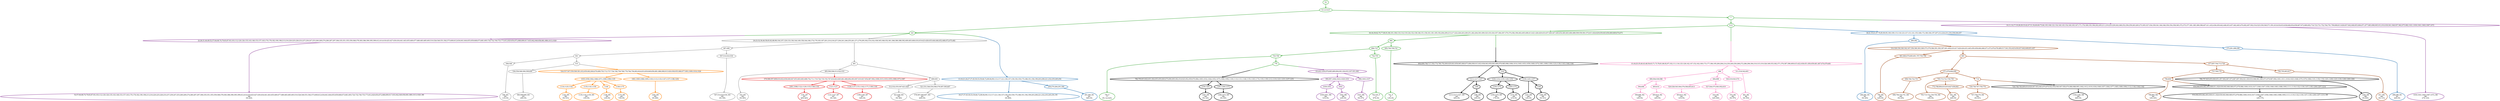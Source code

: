 digraph T {
	{
		rank=same
		125 [penwidth=3,colorscheme=set19,color=3,label="756_P\nP\n0% 1e+02%"]
		122 [penwidth=3,colorscheme=set19,color=3,label="742;755_P\nP\n87% 0%"]
		120 [penwidth=3,colorscheme=set19,color=3,label="741_P\nP\n13% 0%"]
		119 [penwidth=3,colorscheme=set19,color=2,label="24;27;37;45;50;53;59;66;72;89;94;99;113;117;121;130;137;139;150;159;175;188;191;194;199;203;208;221;232;235;245;254_M1\nM1\n0% 80%"]
		117 [penwidth=3,colorscheme=set19,color=2,label="291;300_M1\nM1\n56% 0%"]
		115 [penwidth=3,colorscheme=set19,color=2,label="266;282_M1\nM1\n0% 20%"]
		113 [penwidth=3,colorscheme=set19,color=2,label="288;298_M1\nM1\n44% 0%"]
		109 [penwidth=3,colorscheme=set19,color=8,label="594;606_M2\nM2\n14% 0%"]
		107 [penwidth=3,colorscheme=set19,color=8,label="605;614_M2\nM2\n24% 0%"]
		104 [penwidth=3,colorscheme=set19,color=8,label="603;613_M2\nM2\n31% 0%"]
		102 [penwidth=3,colorscheme=set19,color=8,label="619_M2\nM2\n32% 29%"]
		100 [penwidth=3,colorscheme=set19,color=8,label="574_M2\nM2\n0% 37%"]
		98 [penwidth=3,colorscheme=set19,color=8,label="601_M2\nM2\n0% 33%"]
		94 [penwidth=3,colorscheme=set19,color=9,label="548_M3\nM3\n11% 0%"]
		91 [penwidth=3,colorscheme=set19,color=9,label="580;599;609_M3\nM3\n29% 0%"]
		89 [penwidth=3,colorscheme=set19,color=9,label="507;514;523;534_M3\nM3\n0% 19%"]
		86 [penwidth=3,colorscheme=set19,color=9,label="533_M3\nM3\n0% 45%"]
		83 [penwidth=3,colorscheme=set19,color=9,label="621;628_M3\nM3\n0% 36%"]
		81 [penwidth=3,colorscheme=set19,color=9,label="578;587;595;607_M3\nM3\n60% 0%"]
		79 [penwidth=3,colorscheme=set19,color=7,label="790_M4\nM4\n22% 0%"]
		75 [penwidth=3,colorscheme=set19,color=7,label="698;706;722;751_M4\nM4\n0% 23%"]
		73 [penwidth=3,colorscheme=set19,color=7,label="705;715;721;730;750_M4\nM4\n19% 0%"]
		71 [penwidth=3,colorscheme=set19,color=7,label="841_M4\nM4\n44% 0%"]
		68 [penwidth=3,colorscheme=set19,color=7,label="747;759;770_M4\nM4\n0% 41%"]
		64 [penwidth=3,colorscheme=set19,color=7,label="796;804_M4\nM4\n14% 25%"]
		62 [penwidth=3,colorscheme=set19,color=7,label="817_M4\nM4\n0% 11%"]
		59 [penwidth=3,colorscheme=set19,color=5,label="1142_M5\nM5\n0% 51%"]
		57 [penwidth=3,colorscheme=set19,color=5,label="1135;1141;1150_M5\nM5\n15% 0%"]
		55 [penwidth=3,colorscheme=set19,color=5,label="1140_M5\nM5\n12% 0%"]
		53 [penwidth=3,colorscheme=set19,color=5,label="1175_M5\nM5\n73% 0%"]
		51 [penwidth=3,colorscheme=set19,color=5,label="1202_M5\nM5\n0% 49%"]
		50 [penwidth=3,colorscheme=set19,color=4,label="52;57;64;68;74;79;83;87;93;103;112;120;126;135;143;148;153;157;163;170;178;182;190;198;213;216;220;225;228;233;237;239;247;253;260;269;274;280;287;297;306;335;351;355;359;368;378;383;386;390;395;399;412;414;418;425;427;430;434;441;443;455;469;477;480;483;485;493;510;526;540;551;562;573;600;612;634;641;644;655;659;668;673;681;693;724;732;740;753;773;812;820;854;872;888;899;917;935;942;949;958;981;989;1013;1020_M6\nM6\n0% 62%"]
		47 [penwidth=3,colorscheme=set19,color=4,label="1039;1051_M6\nM6\n51% 0%"]
		45 [penwidth=3,colorscheme=set19,color=4,label="1043_M6\nM6\n22% 0%"]
		43 [penwidth=3,colorscheme=set19,color=4,label="1037_M6\nM6\n0% 27%"]
		42 [penwidth=3,colorscheme=set19,color=4,label="1030;1041;1063;1067;1072_M6\nM6\n27% 12%"]
		40 [penwidth=3,colorscheme=set19,color=1,label="1191_M7\nM7\n46% 82%"]
		38 [penwidth=3,colorscheme=set19,color=1,label="1121;1127_M7\nM7\n0% 18%"]
		36 [penwidth=3,colorscheme=set19,color=1,label="1189;1195_M7\nM7\n54% 0%"]
		35 [penwidth=3,colorscheme=set19,color=10,label="1164;1182_M8\nM8\n86% 0%"]
		34 [penwidth=3,colorscheme=set19,color=10,label="1264_M8\nM8\n0% 83%"]
		33 [penwidth=3,colorscheme=set19,color=10,label="834;846;850;882;893;909;911;928;939;945;960;969;972;978;986;1000;1010;1017;1040;1047;1056;1060;1083;1088;1093;1111;1119;1132;1139;1167;1185;1200;1207;1214_M8\nM8\n14% 17%"]
		31 [penwidth=3,colorscheme=set19,color=10,label="1267_M9\nM9\n0% 14%"]
		29 [penwidth=3,colorscheme=set19,color=10,label="1266;1273_M9\nM9\n0% 35%"]
		27 [penwidth=3,colorscheme=set19,color=10,label="1213;1217;1227_M9\nM9\n30% 0%"]
		25 [penwidth=3,colorscheme=set19,color=10,label="1280_M9\nM9\n20% 0%"]
		21 [penwidth=3,colorscheme=set19,color=10,label="1258;1270_M9\nM9\n17% 0%"]
		19 [penwidth=3,colorscheme=set19,color=10,label="1274_M9\nM9\n21% 0%"]
		17 [penwidth=3,colorscheme=set19,color=10,label="1257_M9\nM9\n12% 0%"]
		15 [penwidth=3,colorscheme=set19,color=10,label="1268_M9\nM9\n0% 51%"]
	}
	134 [penwidth=3,colorscheme=set19,color=3,label="GL"]
	133 [penwidth=3,colorscheme=set19,color=3,label="0;1;2;3;4;5"]
	132 [penwidth=3,colorscheme=set19,color=3,label="6;8"]
	131 [penwidth=3,colorscheme=set19,color=3,label="7"]
	130 [penwidth=3,colorscheme=set19,color=3,label="9;12"]
	129 [penwidth=3,colorscheme=set19,color=3,label="30;34;39;62;70;77;80;91;96;101;106;110;114;119;124;132;138;146;151;156;161;181;185;192;204;209;215;217;222;226;243;249;251;262;264;303;309;325;333;343;357;364;367;370;374;382;394;402;405;408;413;421;426;429;433;437;440;447;449;454;460;463;484;488;509;550;561;572;611;624;629;639;645;656;660;669;674;675"]
	128 [penwidth=3,colorscheme=set19,color=3,label="682"]
	127 [penwidth=3,colorscheme=set19,color=3,label="686;710"]
	126 [penwidth=3,colorscheme=set19,color=3,label="725;756"]
	124 [penwidth=3,colorscheme=set19,color=3,label="776"]
	123 [penwidth=3,colorscheme=set19,color=3,label="742;755"]
	121 [penwidth=3,colorscheme=set19,color=3,label="695;700;709;741"]
	118 [penwidth=3,colorscheme=set19,color=2,label="258;270;284;291;300"]
	116 [penwidth=3,colorscheme=set19,color=2,label="266;282"]
	114 [penwidth=3,colorscheme=set19,color=2,label="275;281;288;298"]
	112 [penwidth=3,colorscheme=set19,color=8,label="486"]
	111 [penwidth=3,colorscheme=set19,color=8,label="490;504;530;586"]
	110 [penwidth=3,colorscheme=set19,color=8,label="594;606"]
	108 [penwidth=3,colorscheme=set19,color=8,label="605;614"]
	106 [penwidth=3,colorscheme=set19,color=8,label="494;498"]
	105 [penwidth=3,colorscheme=set19,color=8,label="520;528;545;564;576;584;603;613"]
	103 [penwidth=3,colorscheme=set19,color=8,label="527;544;575;583;592;619"]
	101 [penwidth=3,colorscheme=set19,color=8,label="503;519;543;574"]
	99 [penwidth=3,colorscheme=set19,color=8,label="511;518;542;601"]
	97 [penwidth=3,colorscheme=set19,color=9,label="487;496"]
	96 [penwidth=3,colorscheme=set19,color=9,label="501"]
	95 [penwidth=3,colorscheme=set19,color=9,label="508;548"]
	93 [penwidth=3,colorscheme=set19,color=9,label="515"]
	92 [penwidth=3,colorscheme=set19,color=9,label="536;558;568;580;599;609"]
	90 [penwidth=3,colorscheme=set19,color=9,label="507;514;523;534"]
	88 [penwidth=3,colorscheme=set19,color=9,label="491"]
	87 [penwidth=3,colorscheme=set19,color=9,label="495;500;506;513;522;533"]
	85 [penwidth=3,colorscheme=set19,color=9,label="499;505"]
	84 [penwidth=3,colorscheme=set19,color=9,label="512;532;555;567;621;628"]
	82 [penwidth=3,colorscheme=set19,color=9,label="521;531;546;554;566;578;587;595;607"]
	80 [penwidth=3,colorscheme=set19,color=7,label="661;666;679;685;691;707;763;790"]
	78 [penwidth=3,colorscheme=set19,color=7,label="665"]
	77 [penwidth=3,colorscheme=set19,color=7,label="671;678;684;690"]
	76 [penwidth=3,colorscheme=set19,color=7,label="698;706;722;751"]
	74 [penwidth=3,colorscheme=set19,color=7,label="705;715;721;730;750"]
	72 [penwidth=3,colorscheme=set19,color=7,label="772;788;806;810;819;827;836;841"]
	70 [penwidth=3,colorscheme=set19,color=7,label="714"]
	69 [penwidth=3,colorscheme=set19,color=7,label="729;738;747;759;770"]
	67 [penwidth=3,colorscheme=set19,color=7,label="677;697;704;713;728"]
	66 [penwidth=3,colorscheme=set19,color=7,label="737;769;779"]
	65 [penwidth=3,colorscheme=set19,color=7,label="796;804"]
	63 [penwidth=3,colorscheme=set19,color=7,label="785;795;803;817"]
	61 [penwidth=3,colorscheme=set19,color=5,label="1035;1058;1062;1066;1071;1090;1096;1105"]
	60 [penwidth=3,colorscheme=set19,color=5,label="1116;1125;1142"]
	58 [penwidth=3,colorscheme=set19,color=5,label="1135;1141;1150"]
	56 [penwidth=3,colorscheme=set19,color=5,label="1140"]
	54 [penwidth=3,colorscheme=set19,color=5,label="1149;1175"]
	52 [penwidth=3,colorscheme=set19,color=5,label="1061;1065;1086;1095;1103;1113;1133;1147;1157;1186;1202"]
	49 [penwidth=3,colorscheme=set19,color=4,label="990;997;1004;1023;1029;1031"]
	48 [penwidth=3,colorscheme=set19,color=4,label="1039;1051"]
	46 [penwidth=3,colorscheme=set19,color=4,label="1043"]
	44 [penwidth=3,colorscheme=set19,color=4,label="996;1003;1037"]
	41 [penwidth=3,colorscheme=set19,color=1,label="1091;1098;1122;1129;1153;1180;1191"]
	39 [penwidth=3,colorscheme=set19,color=1,label="1121;1127"]
	37 [penwidth=3,colorscheme=set19,color=1,label="1126;1137;1151;1162;1171;1189;1195"]
	32 [penwidth=3,colorscheme=set19,color=10,label="1256;1267"]
	30 [penwidth=3,colorscheme=set19,color=10,label="1261;1266;1273"]
	28 [penwidth=3,colorscheme=set19,color=10,label="1213;1217;1227"]
	26 [penwidth=3,colorscheme=set19,color=10,label="1280"]
	24 [penwidth=3,colorscheme=set19,color=10,label="1222"]
	23 [penwidth=3,colorscheme=set19,color=10,label="1226;1232;1239;1246;1252"]
	22 [penwidth=3,colorscheme=set19,color=10,label="1258;1270"]
	20 [penwidth=3,colorscheme=set19,color=10,label="1269;1274"]
	18 [penwidth=3,colorscheme=set19,color=10,label="1238;1245;1257"]
	16 [penwidth=3,colorscheme=set19,color=10,label="1268"]
	14 [penwidth=3,colorscheme=set19,color=10,label="786;797;825;835;840;851;857;862;867;875;887;897;904;921;929;933;946;961;965;973;979;987;994;1001;1011;1018;1025;1048;1070;1076;1084;1101;1156;1194;1201;1208;1220;1236;1248;1260;1264"]
	13 [penwidth=3,colorscheme=set19,color=10,label="834;846;850;882;893;909;911;928;939;945;960;969;972;978;986;1000;1010;1017;1040;1047;1056;1060;1083;1088;1093;1111;1119;1132;1139;1167;1185;1200;1207;1214"]
	12 [penwidth=3,colorscheme=set19,color=10,label="720;748;760;809;818;826;847;852;863;870;876;922;934;940;947;956;974;980;988;995;1002;1012;1019;1034;1049;1057;1064;1077;1085;1089;1094;1112;1144;1164;1182"]
	11 [penwidth=3,colorscheme=set19,color=1,label="579;588;597;608;616;622;636;640;647;653;663;683;688;702;711;719;726;735;745;767;816;823;845;861;880;892;903;907;919;927;954;967;992;1008;1015;1033;1055;1068;1073;1087"]
	10 [penwidth=3,colorscheme=set19,color=5,label="524;537;547;559;569;581;632;650;662;664;676;689;703;712;727;736;746;758;768;778;784;794;802;824;833;839;849;856;881;886;908;915;920;938;955;968;977;993;1009;1016;1026"]
	9 [penwidth=3,colorscheme=set19,color=7,label="316;328;336;340;342;347;356;360;363;369;373;379;384;391;393;397;401;404;410;417;420;424;431;445;450;458;464;466;471;473;476;478;489;517;541;552;625;630;637;642;649;651;657"]
	8 [penwidth=3,colorscheme=set19,color=10,label="694;699;708;717;765;774;780;792;800;829;843;858;865;868;873;884;900;913;923;936;943;950;963;966;976;985;998;1006;1014;1045;1053;1059;1069;1074;1081;1099;1109;1123;1130;1145;1166;1184"]
	7 [penwidth=3,colorscheme=set19,color=10,label="782;793;815;822;831;844;855;859;869;879;890;895;902;918;925;952;959;970;984;1005;1032;1044;1052;1075;1082;1092;1100;1110;1131;1146;1155;1165;1174;1193;1199;1212;1216;1221;1231;1237;1251"]
	6 [penwidth=3,colorscheme=set19,color=4,label="814;821;830;878;885;889;894;901;924;931;937;951;983"]
	5 [penwidth=3,colorscheme=set19,color=4,label="10;11;14;17;19;28;29;33;42;47;51;54;60;69;75;84;105;108;122;134;140;145;154;160;165;167;171;176;189;193;196;202;205;211;219;223;229;242;248;252;256;259;263;265;273;305;327;334;339;341;344;346;350;354;358;365;372;375;377;381;385;389;398;407;411;432;436;439;442;448;453;457;462;465;470;492;497;502;516;525;539;549;571;591;610;618;633;638;648;654;658;667;672;680;692;716;723;731;752;764;791;799;808;813;828;837;842;848;853;864;871;877;883;898;905;912;916;930;941;948;957;962;975;982;1021;1030;1041;1063;1067;1072"]
	4 [penwidth=3,colorscheme=set19,color=4,label="22;26;31;44;49;52;57;64;68;74;79;83;87;93;103;112;120;126;135;143;148;153;157;163;170;178;182;190;198;213;216;220;225;228;233;237;239;247;253;260;269;274;280;287;297;306;335;351;355;359;368;378;383;386;390;395;399;412;414;418;425;427;430;434;441;443;455;469;477;480;483;485;493;510;526;540;551;562;573;600;612;634;641;644;655;659;668;673;681;693;724;732;740;753;773;812;820;854;872;888;899;917;935;942;949;958;981;989;1013;1020"]
	3 [penwidth=3,colorscheme=set19,color=9,label="20;23;32;36;46;58;65;82;88;98;104;107;129;133;136;144;149;158;164;166;174;179;183;187;201;210;218;227;236;241;246;255;261;271;279;295;302;314;332;338;345;348;352;361;366;380;388;392;400;403;406;416;419;423;428;435;444;446;452;468;472;475;482"]
	2 [penwidth=3,colorscheme=set19,color=8,label="15;18;25;35;40;43;48;56;63;71;73;78;81;86;92;97;102;111;116;125;128;142;147;152;162;169;173;177;186;195;200;206;214;230;240;250;268;272;286;296;304;310;315;319;326;349;353;362;371;376;387;396;409;415;422;438;451;456;459;461;467;474;479;481"]
	1 [penwidth=3,colorscheme=set19,color=2,label="13;16;21;24;27;37;45;50;53;59;66;72;89;94;99;113;117;121;130;137;139;150;159;175;188;191;194;199;203;208;221;232;235;245;254"]
	0 [penwidth=3,colorscheme=set19,color=2,label="38;41;55;61;67;76;85;90;95;100;109;115;118;123;127;131;141;155;168;172;180;184;197;207;212;224;231;234;238;244;257"]
	134 -> 133 [penwidth=3,colorscheme=set19,color=3]
	133 -> 132 [penwidth=3,colorscheme=set19,color=3]
	133 -> 131 [penwidth=3,colorscheme=set19,color=3]
	132 -> 4 [penwidth=3,colorscheme=set19,color="3;0.5:4"]
	132 -> 3 [penwidth=3,colorscheme=set19,color="3;0.5:9"]
	132 -> 1 [penwidth=3,colorscheme=set19,color="3;0.5:2"]
	131 -> 130 [penwidth=3,colorscheme=set19,color=3]
	131 -> 5 [penwidth=3,colorscheme=set19,color="3;0.5:4"]
	130 -> 129 [penwidth=3,colorscheme=set19,color=3]
	130 -> 2 [penwidth=3,colorscheme=set19,color="3;0.5:8"]
	130 -> 0 [penwidth=3,colorscheme=set19,color="3;0.5:2"]
	129 -> 128 [penwidth=3,colorscheme=set19,color=3]
	129 -> 8 [penwidth=3,colorscheme=set19,color="3;0.5:10"]
	128 -> 127 [penwidth=3,colorscheme=set19,color=3]
	128 -> 121 [penwidth=3,colorscheme=set19,color=3]
	127 -> 123 [penwidth=3,colorscheme=set19,color=3]
	127 -> 126 [penwidth=3,colorscheme=set19,color=3]
	126 -> 125 [penwidth=3,colorscheme=set19,color=3]
	126 -> 124 [penwidth=3,colorscheme=set19,color=3]
	124 -> 7 [penwidth=3,colorscheme=set19,color="3;0.5:10"]
	124 -> 6 [penwidth=3,colorscheme=set19,color="3;0.5:4"]
	123 -> 122 [penwidth=3,colorscheme=set19,color=3]
	121 -> 120 [penwidth=3,colorscheme=set19,color=3]
	118 -> 117 [penwidth=3,colorscheme=set19,color=2]
	116 -> 115 [penwidth=3,colorscheme=set19,color=2]
	116 -> 9 [penwidth=3,colorscheme=set19,color="2;0.5:7"]
	114 -> 113 [penwidth=3,colorscheme=set19,color=2]
	112 -> 106 [penwidth=3,colorscheme=set19,color=8]
	112 -> 101 [penwidth=3,colorscheme=set19,color=8]
	112 -> 111 [penwidth=3,colorscheme=set19,color=8]
	111 -> 110 [penwidth=3,colorscheme=set19,color=8]
	111 -> 108 [penwidth=3,colorscheme=set19,color=8]
	110 -> 109 [penwidth=3,colorscheme=set19,color=8]
	108 -> 107 [penwidth=3,colorscheme=set19,color=8]
	106 -> 103 [penwidth=3,colorscheme=set19,color=8]
	106 -> 105 [penwidth=3,colorscheme=set19,color=8]
	105 -> 104 [penwidth=3,colorscheme=set19,color=8]
	103 -> 102 [penwidth=3,colorscheme=set19,color=8]
	101 -> 100 [penwidth=3,colorscheme=set19,color=8]
	99 -> 98 [penwidth=3,colorscheme=set19,color=8]
	97 -> 96 [penwidth=3,colorscheme=set19,color=9]
	97 -> 90 [penwidth=3,colorscheme=set19,color=9]
	96 -> 93 [penwidth=3,colorscheme=set19,color=9]
	96 -> 95 [penwidth=3,colorscheme=set19,color=9]
	95 -> 94 [penwidth=3,colorscheme=set19,color=9]
	93 -> 92 [penwidth=3,colorscheme=set19,color=9]
	93 -> 10 [penwidth=3,colorscheme=set19,color="9;0.5:5"]
	92 -> 91 [penwidth=3,colorscheme=set19,color=9]
	90 -> 89 [penwidth=3,colorscheme=set19,color=9]
	88 -> 85 [penwidth=3,colorscheme=set19,color=9]
	88 -> 87 [penwidth=3,colorscheme=set19,color=9]
	87 -> 86 [penwidth=3,colorscheme=set19,color=9]
	87 -> 11 [penwidth=3,colorscheme=set19,color="9;0.5:1"]
	85 -> 82 [penwidth=3,colorscheme=set19,color=9]
	85 -> 84 [penwidth=3,colorscheme=set19,color=9]
	84 -> 83 [penwidth=3,colorscheme=set19,color=9]
	82 -> 81 [penwidth=3,colorscheme=set19,color=9]
	80 -> 79 [penwidth=3,colorscheme=set19,color=7]
	78 -> 77 [penwidth=3,colorscheme=set19,color=7]
	78 -> 67 [penwidth=3,colorscheme=set19,color=7]
	77 -> 76 [penwidth=3,colorscheme=set19,color=7]
	77 -> 74 [penwidth=3,colorscheme=set19,color=7]
	77 -> 70 [penwidth=3,colorscheme=set19,color=7]
	76 -> 75 [penwidth=3,colorscheme=set19,color=7]
	74 -> 73 [penwidth=3,colorscheme=set19,color=7]
	74 -> 72 [penwidth=3,colorscheme=set19,color=7]
	72 -> 71 [penwidth=3,colorscheme=set19,color=7]
	70 -> 69 [penwidth=3,colorscheme=set19,color=7]
	70 -> 12 [penwidth=3,colorscheme=set19,color="7;0.5:10"]
	69 -> 68 [penwidth=3,colorscheme=set19,color=7]
	67 -> 66 [penwidth=3,colorscheme=set19,color=7]
	67 -> 63 [penwidth=3,colorscheme=set19,color=7]
	66 -> 65 [penwidth=3,colorscheme=set19,color=7]
	66 -> 14 [penwidth=3,colorscheme=set19,color="7;0.5:10"]
	65 -> 64 [penwidth=3,colorscheme=set19,color=7]
	65 -> 13 [penwidth=3,colorscheme=set19,color="7;0.5:10"]
	63 -> 62 [penwidth=3,colorscheme=set19,color=7]
	61 -> 58 [penwidth=3,colorscheme=set19,color=5]
	61 -> 56 [penwidth=3,colorscheme=set19,color=5]
	61 -> 54 [penwidth=3,colorscheme=set19,color=5]
	61 -> 60 [penwidth=3,colorscheme=set19,color=5]
	60 -> 59 [penwidth=3,colorscheme=set19,color=5]
	58 -> 57 [penwidth=3,colorscheme=set19,color=5]
	56 -> 55 [penwidth=3,colorscheme=set19,color=5]
	54 -> 53 [penwidth=3,colorscheme=set19,color=5]
	52 -> 51 [penwidth=3,colorscheme=set19,color=5]
	49 -> 48 [penwidth=3,colorscheme=set19,color=4]
	49 -> 46 [penwidth=3,colorscheme=set19,color=4]
	48 -> 47 [penwidth=3,colorscheme=set19,color=4]
	46 -> 45 [penwidth=3,colorscheme=set19,color=4]
	44 -> 43 [penwidth=3,colorscheme=set19,color=4]
	41 -> 40 [penwidth=3,colorscheme=set19,color=1]
	39 -> 38 [penwidth=3,colorscheme=set19,color=1]
	37 -> 36 [penwidth=3,colorscheme=set19,color=1]
	32 -> 31 [penwidth=3,colorscheme=set19,color=10]
	30 -> 29 [penwidth=3,colorscheme=set19,color=10]
	28 -> 27 [penwidth=3,colorscheme=set19,color=10]
	28 -> 26 [penwidth=3,colorscheme=set19,color=10]
	26 -> 25 [penwidth=3,colorscheme=set19,color=10]
	24 -> 18 [penwidth=3,colorscheme=set19,color=10]
	24 -> 23 [penwidth=3,colorscheme=set19,color=10]
	23 -> 22 [penwidth=3,colorscheme=set19,color=10]
	23 -> 20 [penwidth=3,colorscheme=set19,color=10]
	22 -> 21 [penwidth=3,colorscheme=set19,color=10]
	20 -> 19 [penwidth=3,colorscheme=set19,color=10]
	18 -> 17 [penwidth=3,colorscheme=set19,color=10]
	18 -> 16 [penwidth=3,colorscheme=set19,color=10]
	16 -> 15 [penwidth=3,colorscheme=set19,color=10]
	14 -> 34 [penwidth=3,colorscheme=set19,color=10]
	13 -> 33 [penwidth=3,colorscheme=set19,color=10]
	12 -> 35 [penwidth=3,colorscheme=set19,color=10]
	11 -> 41 [penwidth=3,colorscheme=set19,color=1]
	11 -> 39 [penwidth=3,colorscheme=set19,color=1]
	11 -> 37 [penwidth=3,colorscheme=set19,color=1]
	10 -> 61 [penwidth=3,colorscheme=set19,color=5]
	10 -> 52 [penwidth=3,colorscheme=set19,color=5]
	9 -> 80 [penwidth=3,colorscheme=set19,color=7]
	9 -> 78 [penwidth=3,colorscheme=set19,color=7]
	8 -> 28 [penwidth=3,colorscheme=set19,color=10]
	8 -> 24 [penwidth=3,colorscheme=set19,color=10]
	7 -> 32 [penwidth=3,colorscheme=set19,color=10]
	7 -> 30 [penwidth=3,colorscheme=set19,color=10]
	6 -> 49 [penwidth=3,colorscheme=set19,color=4]
	6 -> 44 [penwidth=3,colorscheme=set19,color=4]
	5 -> 42 [penwidth=3,colorscheme=set19,color=4]
	4 -> 50 [penwidth=3,colorscheme=set19,color=4]
	3 -> 97 [penwidth=3,colorscheme=set19,color=9]
	3 -> 88 [penwidth=3,colorscheme=set19,color=9]
	2 -> 112 [penwidth=3,colorscheme=set19,color=8]
	2 -> 99 [penwidth=3,colorscheme=set19,color=8]
	1 -> 119 [penwidth=3,colorscheme=set19,color=2]
	1 -> 118 [penwidth=3,colorscheme=set19,color=2]
	0 -> 116 [penwidth=3,colorscheme=set19,color=2]
	0 -> 114 [penwidth=3,colorscheme=set19,color=2]
}
